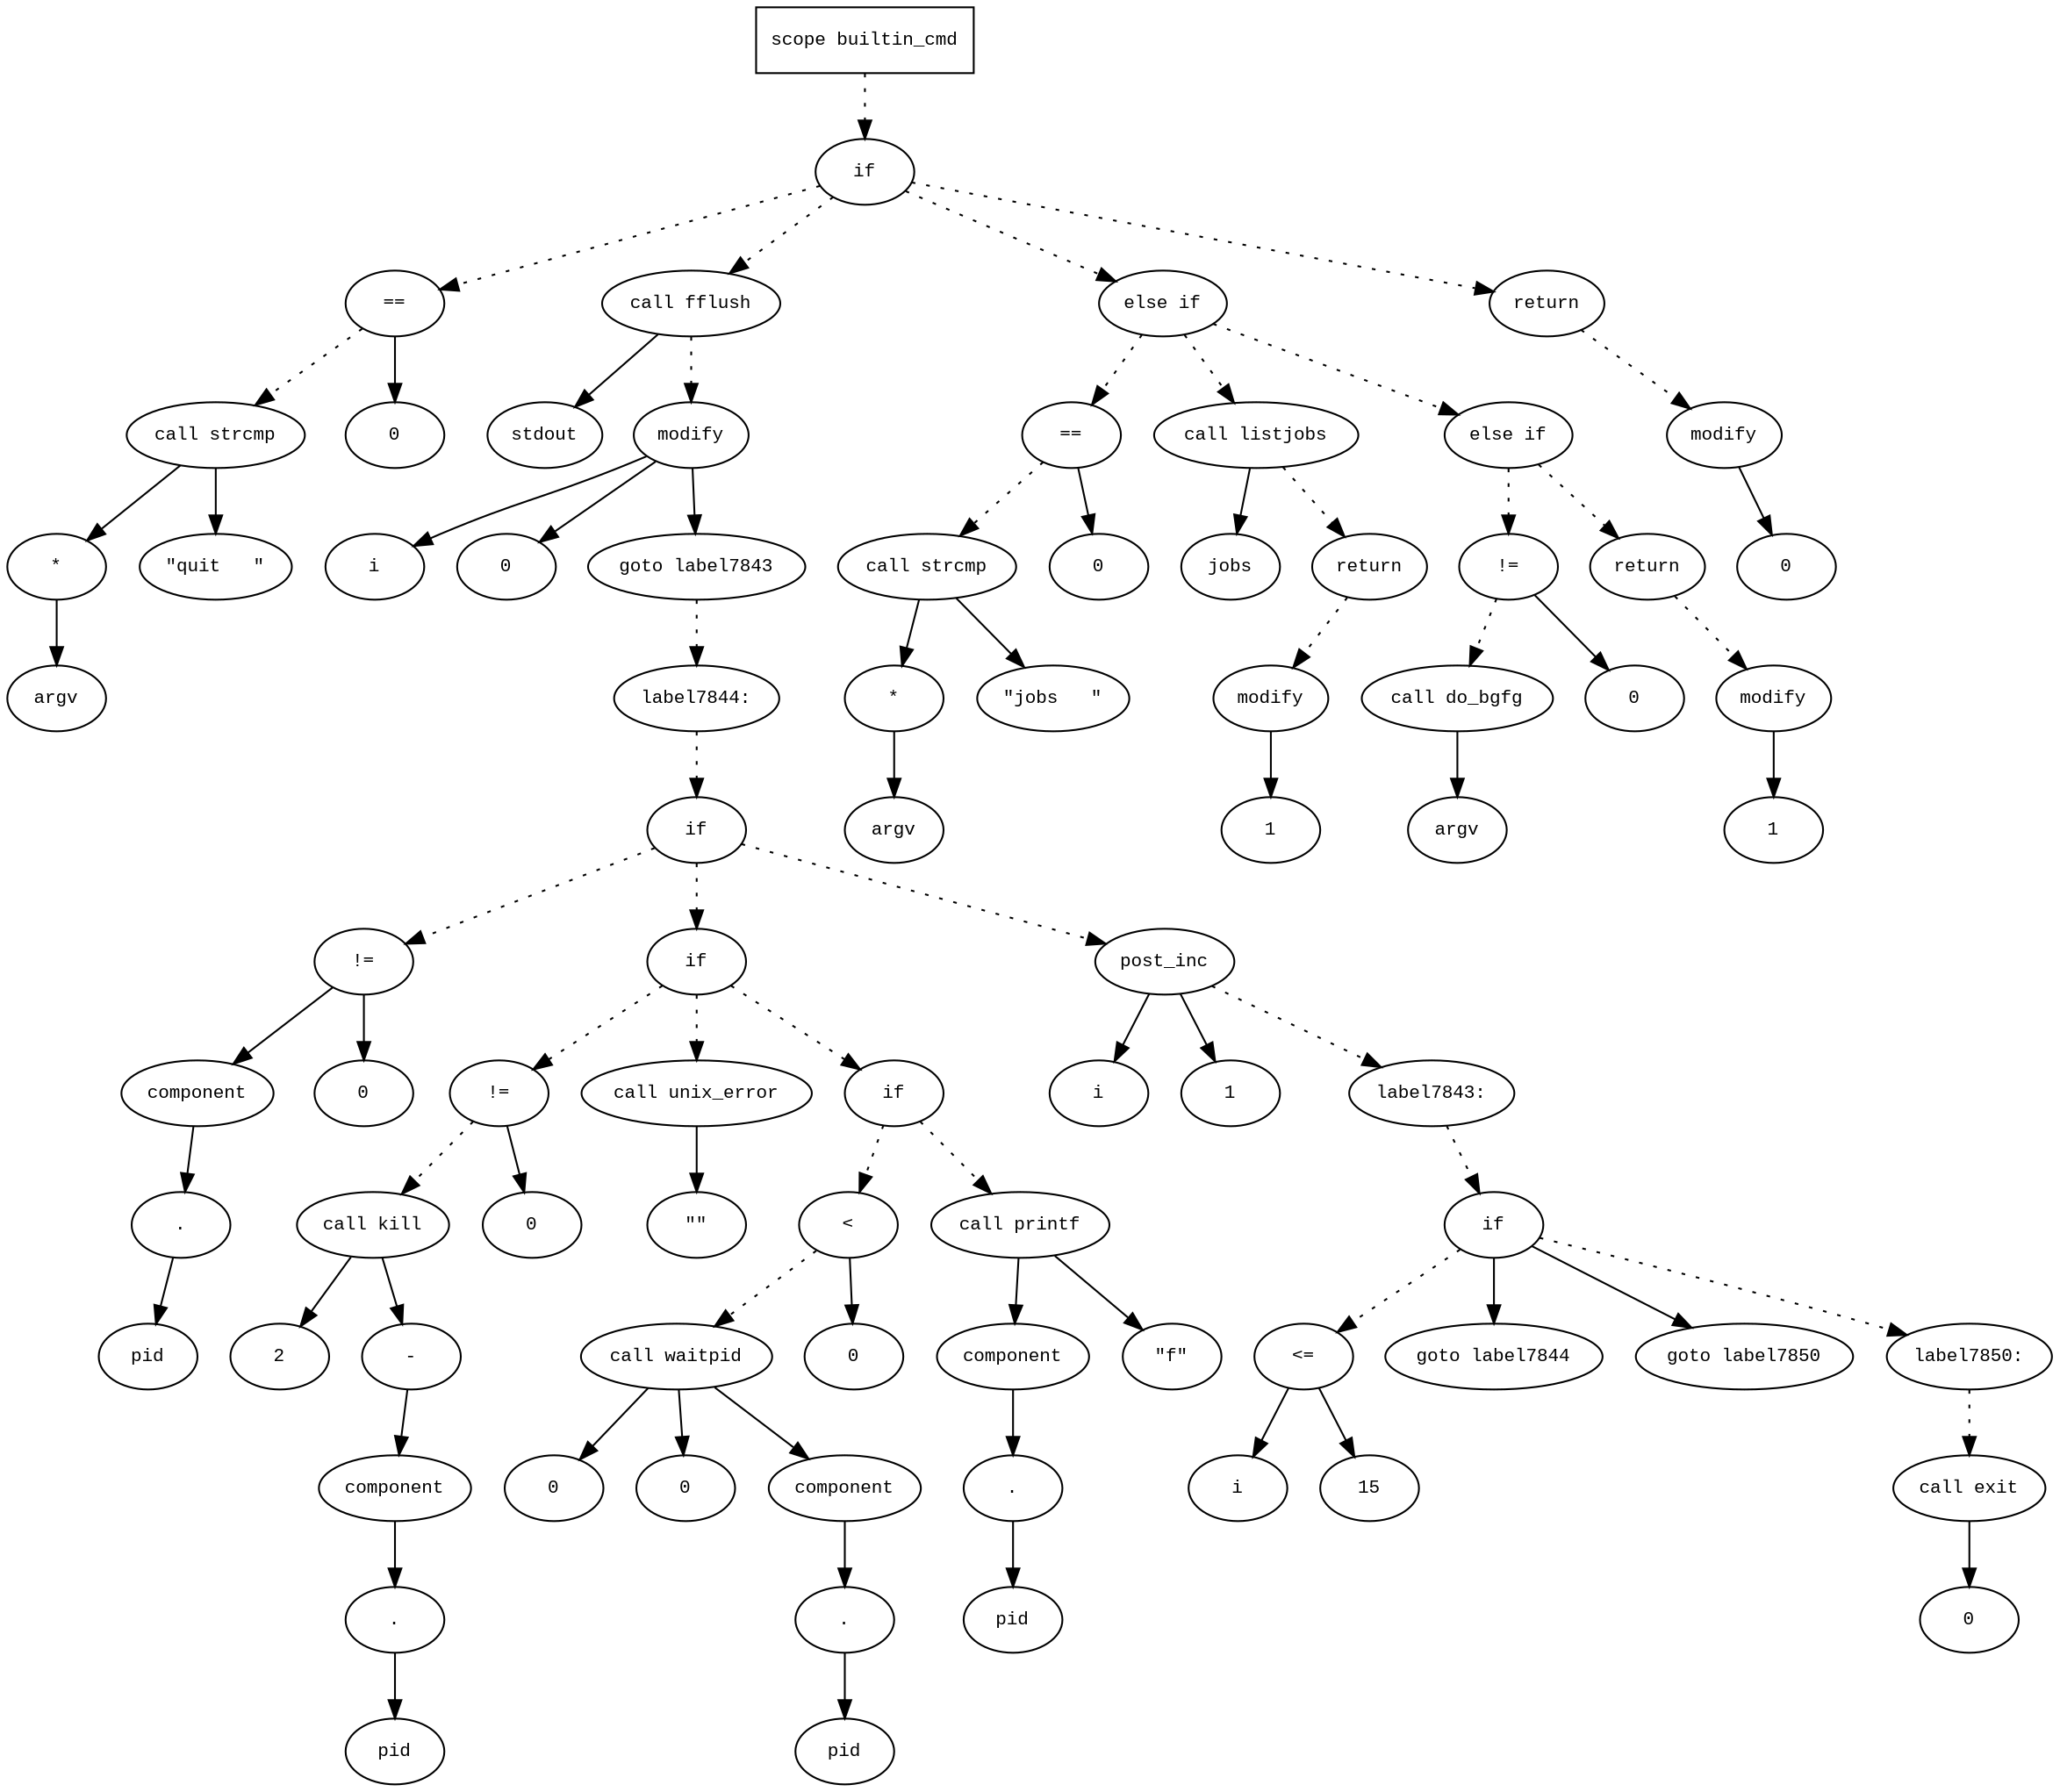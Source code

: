 digraph AST {
  graph [fontname="Times New Roman",fontsize=10];
  node  [fontname="Courier New",fontsize=10];
  edge  [fontname="Times New Roman",fontsize=10];

  node1 [label="scope builtin_cmd",shape=box];
  node2 [label="if",shape=ellipse];
  node1 -> node2 [style=dotted];
  node3 [label="==",shape=ellipse];
  node4 [label="call strcmp",shape=ellipse];
  node5 [label="*",shape=ellipse];
  node6 [label="argv",shape=ellipse];
  node5 -> node6;
  node4 -> node5;
  node7 [label="\"quit   \"",shape=ellipse];
  node4 -> node7;
  node3 -> node4 [style=dotted];
  node8 [label="0",shape=ellipse];
  node3 -> node8;
  node2 -> node3 [style=dotted];
  node9 [label="call fflush",shape=ellipse];
  node10 [label="stdout",shape=ellipse];
  node9 -> node10;
  node2 -> node9 [style=dotted];
  node11 [label="modify",shape=ellipse];
  node12 [label="i",shape=ellipse];
  node11 -> node12;
  node13 [label="0",shape=ellipse];
  node11 -> node13;
  node9 -> node11 [style=dotted];
  node14 [label="goto label7843",shape=ellipse];
  node11 -> node14;
  node15 [label="label7844:",shape=ellipse];
  node14 -> node15 [style=dotted];
  node16 [label="if",shape=ellipse];
  node15 -> node16 [style=dotted];
  node17 [label="!=",shape=ellipse];
  node18 [label="component",shape=ellipse];
  node17 -> node18;
  node19 [label=".",shape=ellipse];
  node18 -> node19;
  node20 [label="pid",shape=ellipse];
  node19 -> node20;
  node21 [label="0",shape=ellipse];
  node17 -> node21;
  node16 -> node17 [style=dotted];
  node22 [label="if",shape=ellipse];
  node16 -> node22 [style=dotted];
  node23 [label="!=",shape=ellipse];
  node24 [label="call kill",shape=ellipse];
  node25 [label="2",shape=ellipse];
  node24 -> node25;
  node26 [label="-",shape=ellipse];
  node27 [label="component",shape=ellipse];
  node26 -> node27;
  node28 [label=".",shape=ellipse];
  node27 -> node28;
  node29 [label="pid",shape=ellipse];
  node28 -> node29;
  node24 -> node26;
  node23 -> node24 [style=dotted];
  node30 [label="0",shape=ellipse];
  node23 -> node30;
  node22 -> node23 [style=dotted];
  node31 [label="call unix_error",shape=ellipse];
  node32 [label="\"\"",shape=ellipse];
  node31 -> node32;
  node22 -> node31 [style=dotted];
  node33 [label="if",shape=ellipse];
  node22 -> node33 [style=dotted];
  node34 [label="<",shape=ellipse];
  node35 [label="call waitpid",shape=ellipse];
  node36 [label="0",shape=ellipse];
  node35 -> node36;
  node37 [label="0",shape=ellipse];
  node35 -> node37;
  node38 [label="component",shape=ellipse];
  node35 -> node38;
  node39 [label=".",shape=ellipse];
  node38 -> node39;
  node40 [label="pid",shape=ellipse];
  node39 -> node40;
  node34 -> node35 [style=dotted];
  node41 [label="0",shape=ellipse];
  node34 -> node41;
  node33 -> node34 [style=dotted];
  node42 [label="call printf",shape=ellipse];
  node43 [label="component",shape=ellipse];
  node42 -> node43;
  node44 [label=".",shape=ellipse];
  node43 -> node44;
  node45 [label="pid",shape=ellipse];
  node44 -> node45;
  node46 [label="\"f\"",shape=ellipse];
  node42 -> node46;
  node33 -> node42 [style=dotted];
  node47 [label="post_inc",shape=ellipse];
  node48 [label="i",shape=ellipse];
  node47 -> node48;
  node49 [label="1",shape=ellipse];
  node47 -> node49;
  node16 -> node47 [style=dotted];
  node50 [label="label7843:",shape=ellipse];
  node47 -> node50 [style=dotted];
  node51 [label="if",shape=ellipse];
  node50 -> node51 [style=dotted];
  node52 [label="<=",shape=ellipse];
  node53 [label="i",shape=ellipse];
  node52 -> node53;
  node54 [label="15",shape=ellipse];
  node52 -> node54;
  node51 -> node52 [style=dotted];
  node55 [label="goto label7844",shape=ellipse];
  node51 -> node55;
  node56 [label="goto label7850",shape=ellipse];
  node51 -> node56;
  node57 [label="label7850:",shape=ellipse];
  node51 -> node57 [style=dotted];
  node58 [label="call exit",shape=ellipse];
  node59 [label="0",shape=ellipse];
  node58 -> node59;
  node57 -> node58 [style=dotted];
  node60 [label="else if",shape=ellipse];
  node2 -> node60 [style=dotted];
  node61 [label="==",shape=ellipse];
  node62 [label="call strcmp",shape=ellipse];
  node63 [label="*",shape=ellipse];
  node64 [label="argv",shape=ellipse];
  node63 -> node64;
  node62 -> node63;
  node65 [label="\"jobs   \"",shape=ellipse];
  node62 -> node65;
  node61 -> node62 [style=dotted];
  node66 [label="0",shape=ellipse];
  node61 -> node66;
  node60 -> node61 [style=dotted];
  node67 [label="call listjobs",shape=ellipse];
  node68 [label="jobs",shape=ellipse];
  node67 -> node68;
  node60 -> node67 [style=dotted];
  node69 [label="return",shape=ellipse];
  node70 [label="modify",shape=ellipse];
  node71 [label="1",shape=ellipse];
  node70 -> node71;
  node69 -> node70 [style=dotted];
  node67 -> node69 [style=dotted];
  node72 [label="else if",shape=ellipse];
  node60 -> node72 [style=dotted];
  node73 [label="!=",shape=ellipse];
  node74 [label="call do_bgfg",shape=ellipse];
  node75 [label="argv",shape=ellipse];
  node74 -> node75;
  node73 -> node74 [style=dotted];
  node76 [label="0",shape=ellipse];
  node73 -> node76;
  node72 -> node73 [style=dotted];
  node77 [label="return",shape=ellipse];
  node78 [label="modify",shape=ellipse];
  node79 [label="1",shape=ellipse];
  node78 -> node79;
  node77 -> node78 [style=dotted];
  node72 -> node77 [style=dotted];
  node80 [label="return",shape=ellipse];
  node81 [label="modify",shape=ellipse];
  node82 [label="0",shape=ellipse];
  node81 -> node82;
  node80 -> node81 [style=dotted];
  node2 -> node80 [style=dotted];
} 